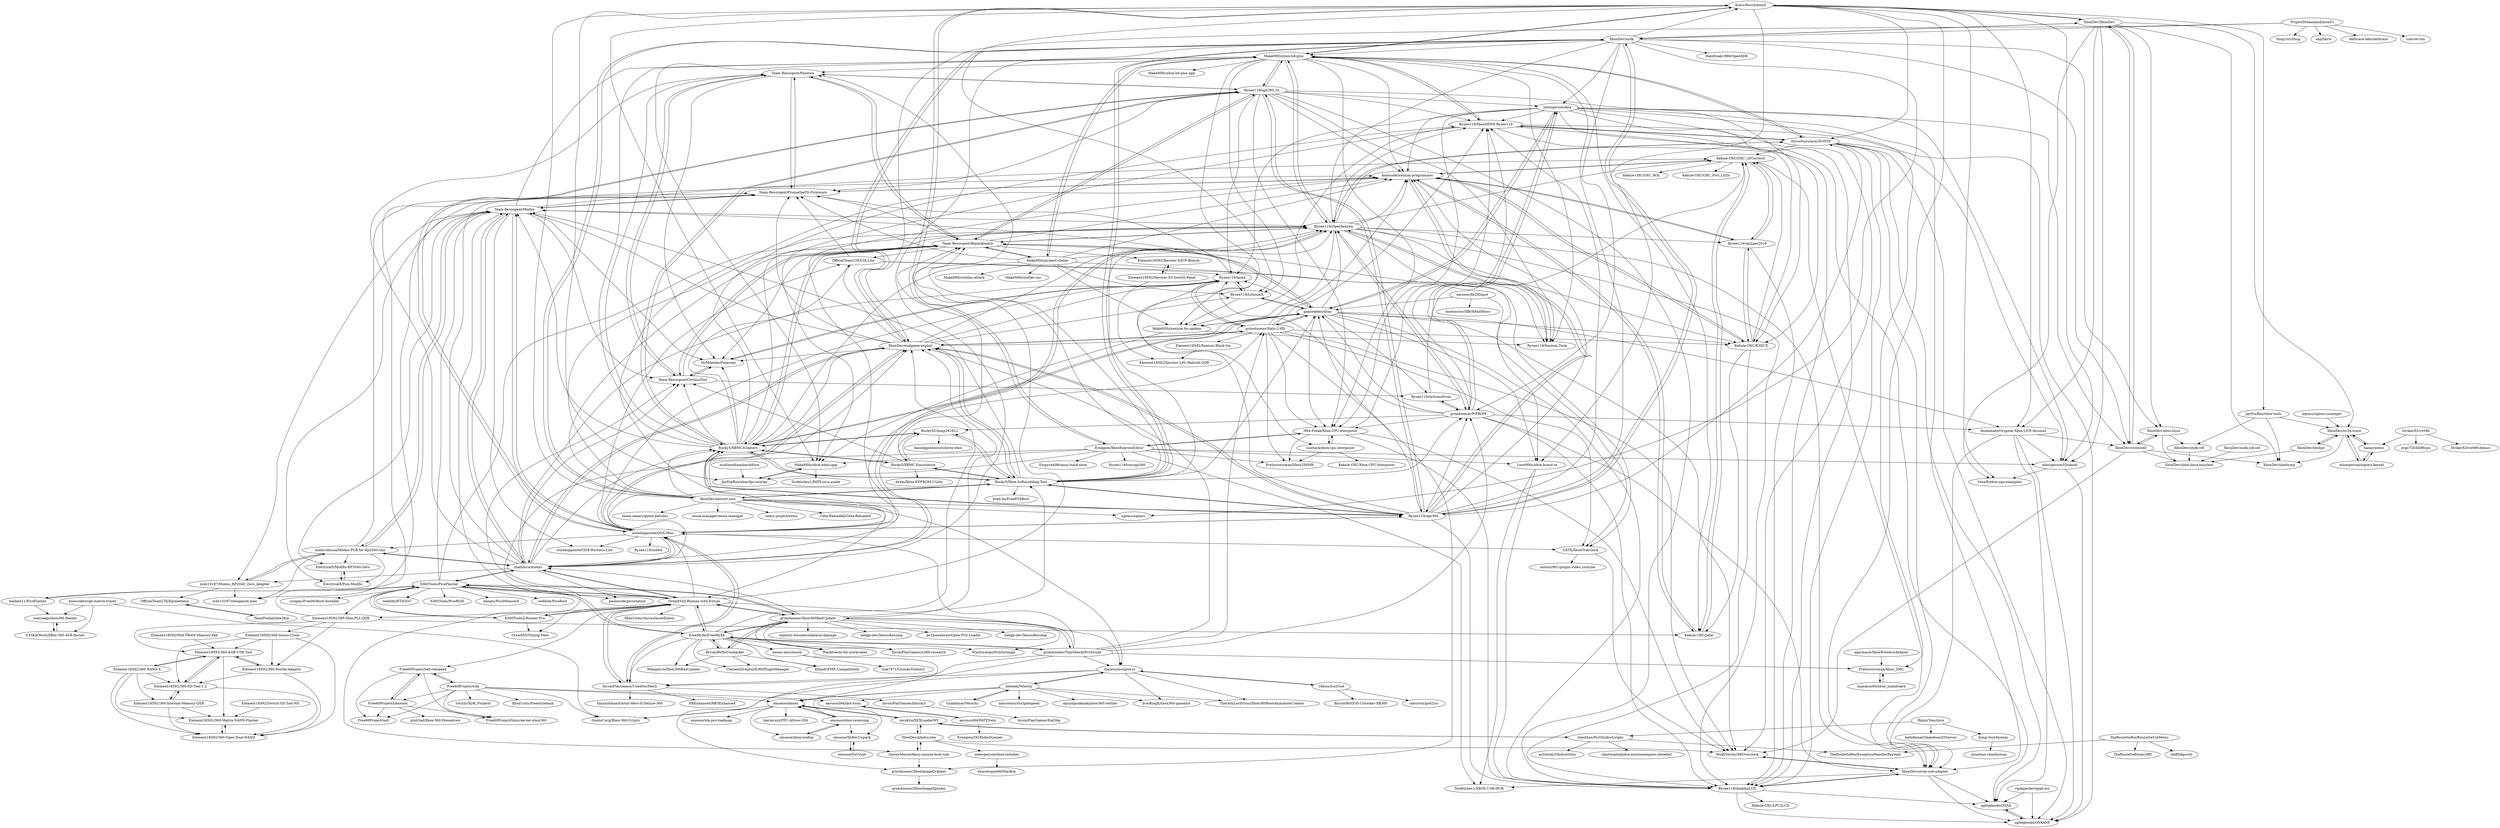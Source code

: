 digraph G {
"dracc/NevolutionX" -> "Voxel9/xbox-xgu-examples"
"dracc/NevolutionX" -> "XboxDev/XboxDev"
"dracc/NevolutionX" -> "MakeMHz/xbox-hdmi-app"
"dracc/NevolutionX" -> "Ernegien/XboxEepromEditor"
"dracc/NevolutionX" -> "mborgerson/l2tunnel"
"dracc/NevolutionX" -> "JayFoxRox/xbox-fps-overlay"
"dracc/NevolutionX" -> "JayFoxRox/xbox-tools"
"dracc/NevolutionX" -> "feudalnate/Original-Xbox-LIVE-Account"
"dracc/NevolutionX" -> "XboxDev/serial-usb-adapter"
"dracc/NevolutionX" -> "LoveMHz/xbox-board-re"
"dracc/NevolutionX" -> "DiscoStarslayer/XOSVP"
"dracc/NevolutionX" -> "Ryzee119/LithiumX"
"dracc/NevolutionX" -> "MakeMHz/xbox-hd-plus"
"ripdajacker/xpad-avr" -> "aghoghoobi/OSXA"
"ripdajacker/xpad-avr" -> "aghoghoobi/OSXANF"
"Free60Project/wiki" -> "Free60Project/xell-reloaded"
"Free60Project/wiki" -> "Free60Project/libxenon"
"Free60Project/wiki" -> "emoose/idaxex"
"Free60Project/wiki" -> "Free60Project/xell"
"Free60Project/wiki" -> "Free60Project/linux-kernel-xbox360"
"Free60Project/wiki" -> "Swizzy/XDK_Projects"
"Free60Project/wiki" -> "aerosoul94/fatx-tools"
"Free60Project/wiki" -> "XboxUnity/freestyledash"
"Free60Project/wiki" -> "GoobyCorp/Xbox-360-Crypto"
"Ryzee119/ogx360" -> "Ryzee119/OpenXenium"
"Ryzee119/ogx360" -> "Ryzee119/ogx360_t4"
"Ryzee119/ogx360" -> "DiscoStarslayer/XOSVP"
"Ryzee119/ogx360" -> "Rocky5/XBMC4Gamers"
"Ryzee119/ogx360" -> "Rocky5/Xbox-Softmodding-Tool"
"Ryzee119/ogx360" -> "Ryzee119/XboxHDMI-Ryzee119"
"Ryzee119/ogx360" -> "MakeMHz/xbox-hd-plus"
"Ryzee119/ogx360" -> "gaasedelen/titan"
"Ryzee119/ogx360" -> "XboxDev/nxdk"
"Ryzee119/ogx360" -> "wiredopposite/OGX-Mini"
"Ryzee119/ogx360" -> "Ryzee119/AladdinLCD"
"Ryzee119/ogx360" -> "XboxDev/endgame-exploit"
"Ryzee119/ogx360" -> "Team-Resurgent/Modxo"
"Ryzee119/ogx360" -> "kooscode/xenium-programmer"
"Ryzee119/ogx360" -> "grimdoomer/PiPROM"
"emoose/xbox-reversing" -> "emoose/XbRecUnpack"
"emoose/xbox-reversing" -> "emoose/idaxex"
"emoose/xbox-reversing" -> "emoose/xbox-winfsp"
"emoose/Xb2XInput" -> "GXTX/XboxOverclock"
"emoose/Xb2XInput" -> "bootsector/XBOXPadMicro"
"emoose/Xb2XInput" -> "gaasedelen/titan"
"Ryzee119/spi2par2019" -> "Kekule-OXC/OXC_LPCorrectr"
"Ryzee119/spi2par2019" -> "kooscode/xenium-programmer"
"Ryzee119/spi2par2019" -> "Kekule-OXC/R3DUX"
"Ryzee119/spi2par2019" -> "Ryzee119/AladdinLCD"
"aerosoul94/fatx-tools" -> "aerosoul94/FATXTools"
"XboxDev/serial-usb-adapter" -> "aghoghoobi/OSXANF"
"XboxDev/serial-usb-adapter" -> "Ryzee119/AladdinLCD"
"XboxDev/serial-usb-adapter" -> "aghoghoobi/OSXA"
"XboxDev/serial-usb-adapter" -> "WulfyStylez/XBOverclock"
"XboxDev/serial-usb-adapter" -> "Teufelchen1/XBOX-USB-HUB"
"StrikerX3/virt86" -> "ergo720/lib86cpu"
"StrikerX3/virt86" -> "StrikerX3/virt86-demos"
"StrikerX3/virt86" -> "haxar/xexec"
"DiscoStarslayer/XOSVP" -> "aghoghoobi/OSXANF"
"DiscoStarslayer/XOSVP" -> "XboxDev/serial-usb-adapter"
"DiscoStarslayer/XOSVP" -> "Ryzee119/XboxHDMI-Ryzee119"
"DiscoStarslayer/XOSVP" -> "aghoghoobi/OSXA"
"DiscoStarslayer/XOSVP" -> "Kekule-OXC/OXC_LPCorrectr"
"DiscoStarslayer/XOSVP" -> "mborgerson/l2tunnel"
"DiscoStarslayer/XOSVP" -> "Ryzee119/AladdinLCD"
"DiscoStarslayer/XOSVP" -> "Ryzee119/OpenXenium"
"DiscoStarslayer/XOSVP" -> "MakeMHz/xbox-hd-plus"
"Kekule-OXC/OXC_LPCorrectr" -> "Ryzee119/spi2par2019"
"Kekule-OXC/OXC_LPCorrectr" -> "kooscode/xenium-programmer"
"Kekule-OXC/OXC_LPCorrectr" -> "Kekule-OXC/Jafar"
"Kekule-OXC/OXC_LPCorrectr" -> "Kekule-OXC/OXC_ROL"
"Kekule-OXC/OXC_LPCorrectr" -> "XboxDev/serial-usb-adapter"
"Kekule-OXC/OXC_LPCorrectr" -> "Kekule-OXC/OXC_Port_LEDs"
"WulfyStylez/XBOverclock" -> "XboxDev/serial-usb-adapter"
"XboxDev/nv2a-trace" -> "haxar/xexec"
"XboxDev/nv2a-trace" -> "XboxDev/xboxpy"
"XboxDev/nv2a-trace" -> "XboxDev/xbedump"
"XboxDev/nv2a-trace" -> "mborgerson/xqemu-kernel"
"Ryzee119/AladdinLCD" -> "XboxDev/serial-usb-adapter"
"Ryzee119/AladdinLCD" -> "aghoghoobi/OSXA"
"Ryzee119/AladdinLCD" -> "aghoghoobi/OSXANF"
"Ryzee119/AladdinLCD" -> "Kekule-OXC/LPC2LCD"
"XboxDev/XboxDev" -> "XboxDev/cromwell"
"XboxDev/XboxDev" -> "XboxDev/xbox-linux"
"XboxDev/XboxDev" -> "dracc/NevolutionX"
"XboxDev/XboxDev" -> "XboxDev/xbedump"
"XboxDev/XboxDev" -> "XboxDev/nv2a-trace"
"XboxDev/XboxDev" -> "mborgerson/l2tunnel"
"XboxDev/XboxDev" -> "feudalnate/Original-Xbox-LIVE-Account"
"XboxDev/XboxDev" -> "Voxel9/xbox-xgu-examples"
"XboxDev/XboxDev" -> "XboxDev/nxdk"
"JayFoxRox/xbox-fps-overlay" -> "MakeMHz/xbox-hdmi-app"
"XboxDev/xbox-linux" -> "XboxDev/xbox-linux-busybox"
"XboxDev/xbox-linux" -> "XboxDev/cromwell"
"XboxDev/xbox-linux" -> "XboxDev/nxdk-rdt"
"XboxDev/xboxpy" -> "XboxDev/nv2a-trace"
"XboxDev/xboxpy" -> "XboxDev/xbox-linux-busybox"
"JayFoxRox/xbox-tools" -> "XboxDev/xbedump"
"JayFoxRox/xbox-tools" -> "XboxDev/nv2a-trace"
"JayFoxRox/xbox-tools" -> "XboxDev/nxdk-rdt"
"mborgerson/xqemu-kernel" -> "haxar/xexec"
"mborgerson/xqemu-kernel" -> "XboxDev/nv2a-trace"
"aghoghoobi/OSXA" -> "aghoghoobi/OSXANF"
"aghoghoobi/OSXANF" -> "aghoghoobi/OSXA"
"xqemu/xqemu-manager" -> "XboxDev/nv2a-trace"
"haxar/xexec" -> "XboxDev/nv2a-trace"
"haxar/xexec" -> "mborgerson/xqemu-kernel"
"Ernegien/XboxEepromEditor" -> "LoveMHz/xbox-board-re"
"Ernegien/XboxEepromEditor" -> "N64-Freak/Xbox-CPU-interposer"
"Ernegien/XboxEepromEditor" -> "dracc/NevolutionX"
"Ernegien/XboxEepromEditor" -> "Prehistoricman/Xbox256MB"
"Ernegien/XboxEepromEditor" -> "MakeMHz/xbox-hdmi-app"
"Ernegien/XboxEepromEditor" -> "Ryzee119/tinyogx360"
"Ernegien/XboxEepromEditor" -> "SnowyMouse/fancy-mouse-boot-rom"
"Ernegien/XboxEepromEditor" -> "Empyreal96/easy-build-xbox"
"Ernegien/XboxEepromEditor" -> "JayFoxRox/xbox-fps-overlay"
"Ernegien/XboxEepromEditor" -> "Teufelchen1/XBOX-USB-HUB"
"Ernegien/XboxEepromEditor" -> "mborgerson/l2tunnel"
"Element18592/Switch-SD-Tool-NX" -> "Element18592/360-Matrix-NAND-Flasher"
"emoose/idaxex" -> "emoose/xbox-reversing"
"emoose/idaxex" -> "zeroKilo/XEXLoaderWV"
"emoose/idaxex" -> "emoose/xbox-winfsp"
"emoose/idaxex" -> "GoobyCorp/Xbox-360-Crypto"
"emoose/idaxex" -> "emoose/XbRecUnpack"
"emoose/idaxex" -> "hayleyxyz/PPC-Altivec-IDA"
"emoose/idaxex" -> "emoose/ida-pro-loadmap"
"Ryzee119/OpenXenium" -> "Ryzee119/spi2par2019"
"Ryzee119/OpenXenium" -> "kooscode/xenium-programmer"
"Ryzee119/OpenXenium" -> "Kekule-OXC/OXC_LPCorrectr"
"Ryzee119/OpenXenium" -> "Ryzee119/ogx360"
"Ryzee119/OpenXenium" -> "MakeMHz/xbox-hd-plus"
"Ryzee119/OpenXenium" -> "MakeMHz/xenium-fw-update"
"Ryzee119/OpenXenium" -> "grimdoomer/PiPROM"
"Ryzee119/OpenXenium" -> "Ryzee119/AladdinLCD"
"Ryzee119/OpenXenium" -> "Kekule-OXC/R3DUX"
"Ryzee119/OpenXenium" -> "XboxDev/serial-usb-adapter"
"Ryzee119/OpenXenium" -> "Ryzee119/XboxHDMI-Ryzee119"
"Ryzee119/OpenXenium" -> "shalxmva/modxo"
"Ryzee119/OpenXenium" -> "DiscoStarslayer/XOSVP"
"Ryzee119/OpenXenium" -> "Ryzee119/Xenium-Tools"
"Ryzee119/OpenXenium" -> "Team-Resurgent/Repackinator"
"MakeMHz/xbox-hd-plus" -> "MakeMHz/xbox-hdmi-app"
"MakeMHz/xbox-hd-plus" -> "Ryzee119/XboxHDMI-Ryzee119"
"MakeMHz/xbox-hd-plus" -> "MakeMHz/xenium-fw-update"
"MakeMHz/xbox-hd-plus" -> "Ryzee119/OpenXenium"
"MakeMHz/xbox-hd-plus" -> "MakeMHz/xbox-hd-plus-app"
"MakeMHz/xbox-hd-plus" -> "Kekule-OXC/Jafar"
"MakeMHz/xbox-hd-plus" -> "MakeMHz/project-stellar"
"MakeMHz/xbox-hd-plus" -> "Ryzee119/ogx360_t4"
"MakeMHz/xbox-hd-plus" -> "DiscoStarslayer/XOSVP"
"MakeMHz/xbox-hd-plus" -> "Ryzee119/LithiumX"
"MakeMHz/xbox-hd-plus" -> "Ryzee119/Xenium-Tools"
"MakeMHz/xbox-hd-plus" -> "kooscode/xenium-programmer"
"MakeMHz/xbox-hd-plus" -> "N64-Freak/Xbox-CPU-interposer"
"MakeMHz/xbox-hd-plus" -> "dracc/NevolutionX"
"MakeMHz/xbox-hd-plus" -> "Team-Resurgent/Pandora"
"Element18592/360-Sonus-Clone" -> "Element18592/360-Viper-Dual-NAND"
"Element18592/360-Sonus-Clone" -> "Element18592/360-Postfix-Adapter"
"Element18592/360-Sonus-Clone" -> "Element18592/360-4GB-USB-Tool"
"Element18592/360-Sonus-Clone" -> "Element18592/360-SD-Tool-2.2"
"Ryzee119/ArduinoProm" -> "grimdoomer/PiPROM"
"Ryzee119/ArduinoProm" -> "Kekule-OXC/OXC_LPCorrectr"
"RipleyTom/rpcn" -> "Jump-Suit/hyenas"
"RipleyTom/rpcn" -> "clienthax/Ps3GhidraScripts"
"RipleyTom/rpcn" -> "hallofmeat/Skateboard3Server"
"Element18592/360-Internal-Memory-QSB" -> "Element18592/360-SD-Tool-2.2"
"Element18592/360-Internal-Memory-QSB" -> "Element18592/360-Viper-Dual-NAND"
"Element18592/360-Internal-Memory-QSB" -> "Element18592/360-Matrix-NAND-Flasher"
"zeroKilo/XEXLoaderWV" -> "emoose/idaxex"
"zeroKilo/XEXLoaderWV" -> "XboxDev/ghidra-xbe"
"zeroKilo/XEXLoaderWV" -> "clienthax/Ps3GhidraScripts"
"aerosoul94/FATXTools" -> "aerosoul94/fatx-tools"
"aerosoul94/FATXTools" -> "Ernegien/OGXbdmDumper"
"feudalnate/Original-Xbox-LIVE-Account" -> "aghoghoobi/OSXANF"
"feudalnate/Original-Xbox-LIVE-Account" -> "mborgerson/l2tunnel"
"feudalnate/Original-Xbox-LIVE-Account" -> "XboxDev/serial-usb-adapter"
"feudalnate/Original-Xbox-LIVE-Account" -> "XboxDev/cromwell"
"feudalnate/Original-Xbox-LIVE-Account" -> "aghoghoobi/OSXA"
"MakeMHz/xbox-hdmi-app" -> "JayFoxRox/xbox-fps-overlay"
"MakeMHz/xbox-hdmi-app" -> "Teufelchen1/FATX-on-a-snake"
"emoose/ExCrypt" -> "emoose/XbRecUnpack"
"emoose/XbRecUnpack" -> "emoose/ExCrypt"
"Element18592/360-NAND-X" -> "Element18592/360-4GB-USB-Tool"
"Element18592/360-NAND-X" -> "Element18592/360-Matrix-NAND-Flasher"
"Element18592/360-NAND-X" -> "Element18592/360-Viper-Dual-NAND"
"Element18592/360-NAND-X" -> "Element18592/360-Internal-Memory-QSB"
"Element18592/360-NAND-X" -> "Element18592/360-SD-Tool-2.2"
"Ryzee119/XboxHDMI-Ryzee119" -> "aghoghoobi/OSXANF"
"Ryzee119/XboxHDMI-Ryzee119" -> "MakeMHz/xbox-hd-plus"
"Ryzee119/XboxHDMI-Ryzee119" -> "Ryzee119/AladdinLCD"
"Ryzee119/XboxHDMI-Ryzee119" -> "MakeMHz/xenium-fw-update"
"Ryzee119/XboxHDMI-Ryzee119" -> "DiscoStarslayer/XOSVP"
"Ryzee119/XboxHDMI-Ryzee119" -> "MakeMHz/xbox-hdmi-app"
"Ryzee119/XboxHDMI-Ryzee119" -> "aghoghoobi/OSXA"
"Ryzee119/XboxHDMI-Ryzee119" -> "Kekule-OXC/R3DUX"
"G33KatWork/XBox-360-AVR-flasher" -> "walczakp/xbox360-flasher"
"Element18592/360-Viper-Dual-NAND" -> "Element18592/360-Matrix-NAND-Flasher"
"walczakp/xbox360-flasher" -> "G33KatWork/XBox-360-AVR-flasher"
"Element18592/360-Matrix-NAND-Flasher" -> "Element18592/360-Viper-Dual-NAND"
"Ryzee119/Xenium-Tools" -> "kooscode/xenium-programmer"
"Free60Project/libxenon" -> "Free60Project/xell-reloaded"
"Free60Project/libxenon" -> "Free60Project/xell"
"Free60Project/libxenon" -> "pinh3ad/Xbox-360-Homebrew"
"Free60Project/libxenon" -> "Free60Project/linux-kernel-xbox360"
"clienthax/Ps3GhidraScripts" -> "chaoticgd/ghidra-emotionengine-reloaded" ["e"=1]
"clienthax/Ps3GhidraScripts" -> "zeroKilo/XEXLoaderWV"
"clienthax/Ps3GhidraScripts" -> "TheRouletteBoi/ExceptionHandlerPayload"
"clienthax/Ps3GhidraScripts" -> "astrelsky/GhidraOrbis"
"XboxDev/ghidra-xbe" -> "SnowyMouse/fancy-mouse-boot-rom"
"XboxDev/ghidra-xbe" -> "mborgerson/xbox-includes"
"XboxDev/ghidra-xbe" -> "WulfyStylez/XBOverclock"
"XboxDev/ghidra-xbe" -> "zeroKilo/XEXLoaderWV"
"mborgerson/xbox-includes" -> "blueshogun96/MacBox"
"Element18592/360-SD-Tool-2.2" -> "Element18592/360-Viper-Dual-NAND"
"Element18592/360-SD-Tool-2.2" -> "Element18592/360-Internal-Memory-QSB"
"Element18592/360-SD-Tool-2.2" -> "Element18592/360-4GB-USB-Tool"
"LoveMHz/xbox-board-re" -> "Ryzee119/AladdinLCD"
"LoveMHz/xbox-board-re" -> "Teufelchen1/XBOX-USB-HUB"
"emoose/xbox-winfsp" -> "emoose/xbox-reversing"
"mborgerson/l2tunnel" -> "Voxel9/xbox-xgu-examples"
"mborgerson/l2tunnel" -> "aghoghoobi/OSXANF"
"Ryzee119/ogx360_t4" -> "Ryzee119/ogx360"
"Ryzee119/ogx360_t4" -> "Ryzee119/Xenium-Tools"
"Ryzee119/ogx360_t4" -> "kooscode/xenium-programmer"
"Ryzee119/ogx360_t4" -> "Team-Resurgent/Pandora"
"Ryzee119/ogx360_t4" -> "MakeMHz/xbox-hd-plus"
"Ryzee119/ogx360_t4" -> "Kekule-OXC/R3DUX"
"Ryzee119/ogx360_t4" -> "Team-Resurgent/Repackinator"
"Ryzee119/ogx360_t4" -> "Ryzee119/AladdinLCD"
"Ryzee119/ogx360_t4" -> "wiredopposite/OGX-Mini"
"Ryzee119/ogx360_t4" -> "Team-Resurgent/PrometheOS-Firmware"
"Ryzee119/ogx360_t4" -> "Ryzee119/XboxHDMI-Ryzee119"
"Ryzee119/ogx360_t4" -> "N64-Freak/Xbox-CPU-interposer"
"Ryzee119/ogx360_t4" -> "Ryzee119/hawk"
"Ryzee119/ogx360_t4" -> "mborgerson/fatx"
"Ryzee119/ogx360_t4" -> "Rocky5/XBMC4Gamers"
"kooscode/srgh-matrix-trinity" -> "walczakp/xbox360-flasher"
"kooscode/srgh-matrix-trinity" -> "G33KatWork/XBox-360-AVR-flasher"
"kooscode/srgh-matrix-trinity" -> "GoobyCorp/Xbox-360-Crypto"
"kooscode/xenium-programmer" -> "Kekule-OXC/R3DUX"
"kooscode/xenium-programmer" -> "Kekule-OXC/Jafar"
"kooscode/xenium-programmer" -> "Ryzee119/spi2par2019"
"kooscode/xenium-programmer" -> "Ryzee119/Xenium-Tools"
"kooscode/xenium-programmer" -> "Kekule-OXC/OXC_LPCorrectr"
"kooscode/xenium-programmer" -> "Team-Resurgent/PrometheOS-Firmware"
"Jump-Suit/hyenas" -> "jonathan-rosa/hyenas"
"Kekule-OXC/R3DUX" -> "kooscode/xenium-programmer"
"Kekule-OXC/R3DUX" -> "Ryzee119/spi2par2019"
"Kekule-OXC/R3DUX" -> "Kekule-OXC/Jafar"
"Kekule-OXC/R3DUX" -> "Kekule-OXC/OXC_LPCorrectr"
"Kekule-OXC/R3DUX" -> "Ryzee119/AladdinLCD"
"N64-Freak/Xbox-CPU-interposer" -> "zzattack/xbox-cpu-interposer"
"N64-Freak/Xbox-CPU-interposer" -> "Prehistoricman/Xbox256MB"
"N64-Freak/Xbox-CPU-interposer" -> "Ernegien/XboxEepromEditor"
"N64-Freak/Xbox-CPU-interposer" -> "WulfyStylez/XBOverclock"
"N64-Freak/Xbox-CPU-interposer" -> "Ryzee119/XboxHDMI-Ryzee119"
"N64-Freak/Xbox-CPU-interposer" -> "Ryzee119/AladdinLCD"
"XboxDev/cromwell" -> "XboxDev/xbox-linux"
"XboxDev/cromwell" -> "XboxDev/XboxDev"
"XboxDev/cromwell" -> "XboxDev/xbedump"
"XboxDev/cromwell" -> "WulfyStylez/XBOverclock"
"XboxDev/cromwell" -> "XboxDev/xbox-linux-busybox"
"SnowyMouse/fancy-mouse-boot-rom" -> "XboxDev/ghidra-xbe"
"SnowyMouse/fancy-mouse-boot-rom" -> "grimdoomer/XboxImageGrabber"
"multimediamike/xbfuse" -> "JayFoxRox/xbox-fps-overlay"
"Kekule-OXC/Jafar" -> "kooscode/xenium-programmer"
"Kekule-OXC/Jafar" -> "Kekule-OXC/OXC_LPCorrectr"
"Element18592/360-4GB-USB-Tool" -> "Element18592/360-SD-Tool-2.2"
"Element18592/360-4GB-USB-Tool" -> "Element18592/360-Matrix-NAND-Flasher"
"Element18592/360-4GB-USB-Tool" -> "Element18592/360-Postfix-Adapter"
"Element18592/360-4GB-USB-Tool" -> "Element18592/360-NAND-X"
"Element18592/360-Postfix-Adapter" -> "Element18592/360-Viper-Dual-NAND"
"Element18592/360-Postfix-Adapter" -> "Element18592/360-SD-Tool-2.2"
"Element18592/360-Postfix-Adapter" -> "Element18592/360-4GB-USB-Tool"
"XboxDev/extract-xiso" -> "Rocky5/Xbox-Softmodding-Tool"
"XboxDev/extract-xiso" -> "xemu-project/xemu" ["e"=1]
"XboxDev/extract-xiso" -> "Team-Resurgent/Repackinator"
"XboxDev/extract-xiso" -> "XboxDev/nxdk"
"XboxDev/extract-xiso" -> "Rocky5/XBMC4Gamers"
"XboxDev/extract-xiso" -> "dracc/NevolutionX"
"XboxDev/extract-xiso" -> "Cxbx-Reloaded/Cxbx-Reloaded" ["e"=1]
"XboxDev/extract-xiso" -> "xenia-canary/game-patches" ["e"=1]
"XboxDev/extract-xiso" -> "xenia-manager/xenia-manager" ["e"=1]
"XboxDev/extract-xiso" -> "xqemu/xqemu" ["e"=1]
"XboxDev/extract-xiso" -> "Ryzee119/ogx360"
"XboxDev/extract-xiso" -> "XboxDev/endgame-exploit"
"XboxDev/extract-xiso" -> "Octal450/J-Runner-with-Extras"
"XboxDev/extract-xiso" -> "Ryzee119/OpenXenium"
"XboxDev/extract-xiso" -> "iliazeus/iso2god-rs"
"ProjectDreamland/area51" -> "thug1src/thug" ["e"=1]
"ProjectDreamland/area51" -> "aap/librw" ["e"=1]
"ProjectDreamland/area51" -> "XboxDev/nxdk"
"ProjectDreamland/area51" -> "XboxDev/endgame-exploit"
"ProjectDreamland/area51" -> "dethrace-labs/dethrace" ["e"=1]
"ProjectDreamland/area51" -> "snesrev/sm" ["e"=1]
"Octal450/J-Runner-with-Extras" -> "X360Tools/PicoFlasher"
"Octal450/J-Runner-with-Extras" -> "X360Tools/J-Runner-Pro"
"Octal450/J-Runner-with-Extras" -> "shalxmva/modxo"
"Octal450/J-Runner-with-Extras" -> "InvoxiPlayGames/UsbdSecPatch"
"Octal450/J-Runner-with-Extras" -> "FreeMyXe/FreeMyXe"
"Octal450/J-Runner-with-Extras" -> "Team-Resurgent/Repackinator"
"Octal450/J-Runner-with-Extras" -> "XboxUnity/AuroraAssetEditor"
"Octal450/J-Runner-with-Extras" -> "wiredopposite/OGX-Mini"
"Octal450/J-Runner-with-Extras" -> "Free60Project/xell-reloaded"
"Octal450/J-Runner-with-Extras" -> "Octal450/Timing-Files"
"Octal450/J-Runner-with-Extras" -> "grimdoomer/Xbox360BadUpdate"
"Octal450/J-Runner-with-Extras" -> "Element18592/360-Slim-PLL-QSB"
"Octal450/J-Runner-with-Extras" -> "Team-Resurgent/Modxo"
"Octal450/J-Runner-with-Extras" -> "Team-Resurgent/CerbiosTool"
"Octal450/J-Runner-with-Extras" -> "iliazeus/iso2god-rs"
"X360Tools/PicoFlasher" -> "Octal450/J-Runner-with-Extras"
"X360Tools/PicoFlasher" -> "X360Tools/J-Runner-Pro"
"X360Tools/PicoFlasher" -> "balika011/PicoFlasher"
"X360Tools/PicoFlasher" -> "shalxmva/modxo"
"X360Tools/PicoFlasher" -> "X360Tools/PicoRGH"
"X360Tools/PicoFlasher" -> "dangiu/PicoMemcard" ["e"=1]
"X360Tools/PicoFlasher" -> "FreeMyXe/FreeMyXe"
"X360Tools/PicoFlasher" -> "grimdoomer/Xbox360BadUpdate"
"X360Tools/PicoFlasher" -> "paulocode/picostation" ["e"=1]
"X360Tools/PicoFlasher" -> "Element18592/360-Slim-PLL-QSB"
"X360Tools/PicoFlasher" -> "Ryzee119/OpenXenium"
"X360Tools/PicoFlasher" -> "webhdx/PicoBoot" ["e"=1]
"X360Tools/PicoFlasher" -> "israpps/FreeMcBoot-Installer" ["e"=1]
"X360Tools/PicoFlasher" -> "Team-Resurgent/Modxo"
"X360Tools/PicoFlasher" -> "webhdx/ETH2GC" ["e"=1]
"Element18592/360-Slim-PLL-QSB" -> "Element18592/360-Postfix-Adapter"
"Element18592/360-Slim-PLL-QSB" -> "Element18592/360-4GB-USB-Tool"
"Element18592/360-Slim-PLL-QSB" -> "Element18592/360-Sonus-Clone"
"Element18592/360-Slim-PLL-QSB" -> "Kekule-OXC/Jafar"
"Element18592/360-Slim-PLL-QSB" -> "kooscode/xenium-programmer"
"mborgerson/fatx" -> "Ryzee119/AladdinLCD"
"mborgerson/fatx" -> "mborgerson/l2tunnel"
"mborgerson/fatx" -> "gaasedelen/titan"
"mborgerson/fatx" -> "kooscode/xenium-programmer"
"mborgerson/fatx" -> "XboxDev/serial-usb-adapter"
"mborgerson/fatx" -> "Kekule-OXC/R3DUX"
"mborgerson/fatx" -> "XboxDev/cromwell"
"mborgerson/fatx" -> "grimdoomer/PiPROM"
"mborgerson/fatx" -> "Ryzee119/XboxHDMI-Ryzee119"
"mborgerson/fatx" -> "N64-Freak/Xbox-CPU-interposer"
"mborgerson/fatx" -> "Ryzee119/hawk"
"mborgerson/fatx" -> "Prehistoricman/Xbox_SMC"
"mborgerson/fatx" -> "WulfyStylez/XBOverclock"
"X360Tools/J-Runner-Pro" -> "Octal450/J-Runner-with-Extras"
"X360Tools/J-Runner-Pro" -> "X360Tools/PicoFlasher"
"X360Tools/J-Runner-Pro" -> "Octal450/Timing-Files"
"grimdoomer/PiPROM" -> "Ryzee119/ArduinoProm"
"grimdoomer/PiPROM" -> "Ryzee119/OpenXenium"
"grimdoomer/PiPROM" -> "mborgerson/fatx"
"grimdoomer/PiPROM" -> "feudalnate/Original-Xbox-LIVE-Account"
"grimdoomer/PiPROM" -> "XboxDev/serial-usb-adapter"
"grimdoomer/PiPROM" -> "Ryzee119/AladdinLCD"
"grimdoomer/PiPROM" -> "Ryzee119/XboxHDMI-Ryzee119"
"grimdoomer/PiPROM" -> "N64-Freak/Xbox-CPU-interposer"
"grimdoomer/PiPROM" -> "Ryzee119/hawk"
"grimdoomer/PiPROM" -> "gaasedelen/titan"
"grimdoomer/PiPROM" -> "Rocky5/Chimp261812"
"Team-Resurgent/Repackinator" -> "Team-Resurgent/Pandora"
"Team-Resurgent/Repackinator" -> "Team-Resurgent/CerbiosTool"
"Team-Resurgent/Repackinator" -> "Rocky5/XBMC4Gamers"
"Team-Resurgent/Repackinator" -> "MakeMHz/project-stellar"
"Team-Resurgent/Repackinator" -> "Team-Resurgent/PrometheOS-Firmware"
"Team-Resurgent/Repackinator" -> "MrMilenko/Pinecone"
"Team-Resurgent/Repackinator" -> "Ryzee119/OpenXenium"
"Team-Resurgent/Repackinator" -> "gaasedelen/titan"
"Team-Resurgent/Repackinator" -> "OfficialTeamUIX/UIX-Lite"
"Team-Resurgent/Repackinator" -> "Ryzee119/Xenium-Tools"
"Team-Resurgent/Repackinator" -> "Ryzee119/ogx360_t4"
"Team-Resurgent/Repackinator" -> "Element18592/Xecuter-X3CP-Boards"
"Team-Resurgent/Repackinator" -> "kooscode/xenium-programmer"
"XboxDev/nxdk" -> "XboxDev/XboxDev"
"XboxDev/nxdk" -> "Ryzee119/OpenXenium"
"XboxDev/nxdk" -> "dracc/NevolutionX"
"XboxDev/nxdk" -> "Ryzee119/ogx360"
"XboxDev/nxdk" -> "XboxDev/cromwell"
"XboxDev/nxdk" -> "XboxDev/endgame-exploit"
"XboxDev/nxdk" -> "XboxDev/xbox-linux"
"XboxDev/nxdk" -> "grimdoomer/PiPROM"
"XboxDev/nxdk" -> "Rocky5/Xbox-Softmodding-Tool"
"XboxDev/nxdk" -> "shalxmva/modxo"
"XboxDev/nxdk" -> "XboxDev/extract-xiso"
"XboxDev/nxdk" -> "Halofreak1990/OpenXDK"
"XboxDev/nxdk" -> "xqemu/xqemu" ["e"=1]
"XboxDev/nxdk" -> "mborgerson/fatx"
"XboxDev/nxdk" -> "MakeMHz/xbox-hd-plus"
"Element18592/N64-FRAM-Memory-Pak" -> "Element18592/360-4GB-USB-Tool"
"balika011/PicoFlasher" -> "walczakp/xbox360-flasher"
"balika011/PicoFlasher" -> "X360Tools/PicoFlasher"
"MakeMHz/xenium-fw-update" -> "MakeMHz/xbox-hdmi-app"
"MakeMHz/xenium-fw-update" -> "Ryzee119/Xenium-Tools"
"gaasedelen/titan" -> "Ryzee119/LithiumX"
"gaasedelen/titan" -> "mborgerson/fatx"
"gaasedelen/titan" -> "feudalnate/Original-Xbox-LIVE-Account"
"gaasedelen/titan" -> "LoveMHz/xbox-board-re"
"gaasedelen/titan" -> "MakeMHz/xenium-fw-update"
"gaasedelen/titan" -> "Kekule-OXC/R3DUX"
"gaasedelen/titan" -> "Ryzee119/OpenXenium"
"gaasedelen/titan" -> "Team-Resurgent/Repackinator"
"gaasedelen/titan" -> "Ryzee119/AladdinLCD"
"gaasedelen/titan" -> "Rocky5/XBMC4Gamers"
"gaasedelen/titan" -> "WulfyStylez/XBOverclock"
"gaasedelen/titan" -> "grimdoomer/Halo-2-HD"
"gaasedelen/titan" -> "Ryzee119/ArduinoProm"
"gaasedelen/titan" -> "N64-Freak/Xbox-CPU-interposer"
"gaasedelen/titan" -> "Ryzee119/hawk"
"TheRouletteBoi/RouLetteVshMenu" -> "TheRouletteBoi/ps3RE"
"TheRouletteBoi/RouLetteVshMenu" -> "TheRouletteBoi/ExceptionHandlerPayload"
"TheRouletteBoi/RouLetteVshMenu" -> "skiff/libpsutil"
"Ryzee119/LithiumX" -> "gaasedelen/titan"
"Ryzee119/LithiumX" -> "Ryzee119/hawk"
"Ryzee119/LithiumX" -> "MakeMHz/xenium-fw-update"
"GXTX/XboxOverclock" -> "WulfyStylez/XBOverclock"
"GXTX/XboxOverclock" -> "antonic901/plugin.video.youtube"
"hetelek/Velocity" -> "Gualdimar/Velocity"
"hetelek/Velocity" -> "iliazeus/iso2god-rs"
"hetelek/Velocity" -> "IronRingX/xbox360-gamelist"
"hetelek/Velocity" -> "TheOnlyLordVirus/Xbox360BootAnimationCreator"
"hetelek/Velocity" -> "mercenaryntx/godspeed"
"hetelek/Velocity" -> "aerosoul94/fatx-tools"
"hetelek/Velocity" -> "emoose/idaxex"
"hetelek/Velocity" -> "emoose/xbox-reversing"
"hetelek/Velocity" -> "oguzalpcakmak/xbox360-retitler"
"MakeMHz/project-stellar" -> "Team-Resurgent/Repackinator"
"MakeMHz/project-stellar" -> "MakeMHz/xbox-hd-plus"
"MakeMHz/project-stellar" -> "Ryzee119/OpenXenium"
"MakeMHz/project-stellar" -> "Ryzee119/LithiumX"
"MakeMHz/project-stellar" -> "MakeMHz/xenium-fw-update"
"MakeMHz/project-stellar" -> "LoveMHz/xbox-board-re"
"MakeMHz/project-stellar" -> "Team-Resurgent/PrometheOS-Firmware"
"MakeMHz/project-stellar" -> "MakeMHz/stellar-cso"
"MakeMHz/project-stellar" -> "MakeMHz/stellar-attach"
"MakeMHz/project-stellar" -> "Rocky5/XBMC4Gamers"
"MakeMHz/project-stellar" -> "kooscode/xenium-programmer"
"Team-Resurgent/CerbiosTool" -> "Team-Resurgent/Pandora"
"Team-Resurgent/CerbiosTool" -> "Team-Resurgent/Repackinator"
"Team-Resurgent/CerbiosTool" -> "MrMilenko/Pinecone"
"Team-Resurgent/CerbiosTool" -> "Ryzee119/ArduinoProm"
"OfficialTeamUIX/UIX-Lite" -> "GXTX/XboxOverclock"
"OfficialTeamUIX/UIX-Lite" -> "Ryzee119/hawk"
"OfficialTeamUIX/UIX-Lite" -> "Team-Resurgent/PrometheOS-Firmware"
"iliazeus/iso2god-rs" -> "r4dius/Iso2God"
"iliazeus/iso2god-rs" -> "IronRingX/xbox360-gamelist"
"iliazeus/iso2god-rs" -> "hetelek/Velocity"
"iliazeus/iso2god-rs" -> "InvoxiPlayGames/UsbdSecPatch"
"iliazeus/iso2god-rs" -> "TheOnlyLordVirus/Xbox360BootAnimationCreator"
"iliazeus/iso2god-rs" -> "GoobyCorp/Xbox-360-Crypto"
"InvoxiPlayGames/libxsm3" -> "InvoxiPlayGames/EmDbg"
"InvoxiPlayGames/UsbdSecPatch" -> "wiredopposite/OGX-Mini"
"InvoxiPlayGames/UsbdSecPatch" -> "RBEnhanced/RB3Enhanced" ["e"=1]
"InvoxiPlayGames/UsbdSecPatch" -> "InvoxiPlayGames/libxsm3"
"InvoxiPlayGames/UsbdSecPatch" -> "hmxmilohax/Guitar-Hero-II-Deluxe-360" ["e"=1]
"InvoxiPlayGames/UsbdSecPatch" -> "Octal450/J-Runner-with-Extras"
"Element18592/Xecuter-X3CP-Boards" -> "Element18592/Xecuter-X3-Switch-Panel"
"Element18592/Xecuter-X3-Switch-Panel" -> "Element18592/Xecuter-LPC-Rebuild-QSB"
"Element18592/Xecuter-X3-Switch-Panel" -> "Element18592/Xecuter-X3CP-Boards"
"Rocky5/Xbox-Softmodding-Tool" -> "Rocky5/XBMC4Gamers"
"Rocky5/Xbox-Softmodding-Tool" -> "Rocky5/XBMC-Emustation"
"Rocky5/Xbox-Softmodding-Tool" -> "Rocky5/Chimp261812"
"Rocky5/Xbox-Softmodding-Tool" -> "Ryzee119/ogx360"
"Rocky5/Xbox-Softmodding-Tool" -> "Ryzee119/OpenXenium"
"Rocky5/Xbox-Softmodding-Tool" -> "XboxDev/extract-xiso"
"Rocky5/Xbox-Softmodding-Tool" -> "XboxDev/endgame-exploit"
"Rocky5/Xbox-Softmodding-Tool" -> "XboxDev/nxdk"
"Rocky5/Xbox-Softmodding-Tool" -> "grimdoomer/PiPROM"
"Rocky5/Xbox-Softmodding-Tool" -> "Team-Resurgent/Repackinator"
"Rocky5/Xbox-Softmodding-Tool" -> "gaasedelen/titan"
"Rocky5/Xbox-Softmodding-Tool" -> "shalxmva/modxo"
"Rocky5/Xbox-Softmodding-Tool" -> "Team-Resurgent/Modxo"
"Rocky5/Xbox-Softmodding-Tool" -> "Team-Resurgent/Pandora"
"Rocky5/Xbox-Softmodding-Tool" -> "brad-lin/FreePSXBoot" ["e"=1]
"maximus64/xbox_mainboard" -> "Prehistoricman/Xbox_SMC"
"Rocky5/XBMC4Gamers" -> "Rocky5/XBMC-Emustation"
"Rocky5/XBMC4Gamers" -> "Rocky5/Xbox-Softmodding-Tool"
"Rocky5/XBMC4Gamers" -> "Rocky5/Chimp261812"
"Rocky5/XBMC4Gamers" -> "Team-Resurgent/Repackinator"
"Rocky5/XBMC4Gamers" -> "Team-Resurgent/Pandora"
"Rocky5/XBMC4Gamers" -> "Team-Resurgent/CerbiosTool"
"Rocky5/XBMC4Gamers" -> "gaasedelen/titan"
"Rocky5/XBMC4Gamers" -> "Ryzee119/ogx360"
"Rocky5/XBMC4Gamers" -> "Ryzee119/OpenXenium"
"Rocky5/XBMC4Gamers" -> "OfficialTeamUIX/UIX-Lite"
"Rocky5/XBMC4Gamers" -> "Ryzee119/ogx360_t4"
"Rocky5/XBMC4Gamers" -> "Team-Resurgent/Modxo"
"Rocky5/XBMC4Gamers" -> "Ryzee119/XboxHDMI-Ryzee119"
"Rocky5/XBMC4Gamers" -> "MakeMHz/xbox-hd-plus"
"Rocky5/XBMC4Gamers" -> "MrMilenko/Pinecone"
"r4dius/Iso2God" -> "iliazeus/iso2god-rs"
"r4dius/Iso2God" -> "Byrom90/GOD-Unlocker-XB360"
"r4dius/Iso2God" -> "raburton/god2iso"
"Rocky5/Chimp261812" -> "Rocky5/XBMC4Gamers"
"Rocky5/Chimp261812" -> "Rocky5/Xbox-Softmodding-Tool"
"Rocky5/Chimp261812" -> "danielgpinheiro/ccleste-xbox"
"Rocky5/Chimp261812" -> "Rocky5/XBMC-Emustation"
"Element18592/Xenium-Black-Ice" -> "Element18592/Xecuter-LPC-Rebuild-QSB"
"agarmash/XboxWirelessAdapter" -> "Prehistoricman/Xbox_SMC"
"Team-Resurgent/Pandora" -> "Team-Resurgent/Repackinator"
"Team-Resurgent/Pandora" -> "Team-Resurgent/CerbiosTool"
"Team-Resurgent/Pandora" -> "Team-Resurgent/PrometheOS-Firmware"
"Team-Resurgent/Pandora" -> "MrMilenko/Pinecone"
"Team-Resurgent/Pandora" -> "Ryzee119/ogx360_t4"
"MrMilenko/Pinecone" -> "Ryzee119/hawk"
"MrMilenko/Pinecone" -> "Team-Resurgent/CerbiosTool"
"xenon-emu/xenon" -> "emoose/idaxex"
"xenon-emu/xenon" -> "liuk7071/ChonkyStation3" ["e"=1]
"shalxmva/modxo" -> "Team-Resurgent/Modxo"
"shalxmva/modxo" -> "modzvilleusa/Modxo-PCB-for-Rp2040-tiny"
"shalxmva/modxo" -> "m4x10187/Modxo_RP2040_Zero_Adapter"
"shalxmva/modxo" -> "Team-Resurgent/PrometheOS-Firmware"
"shalxmva/modxo" -> "Ryzee119/OpenXenium"
"shalxmva/modxo" -> "XboxDev/endgame-exploit"
"shalxmva/modxo" -> "wiredopposite/OGX-Mini"
"shalxmva/modxo" -> "Octal450/J-Runner-with-Extras"
"shalxmva/modxo" -> "X360Tools/PicoFlasher"
"shalxmva/modxo" -> "paulocode/picostation" ["e"=1]
"shalxmva/modxo" -> "Team-Resurgent/Pandora"
"shalxmva/modxo" -> "Team-Resurgent/CerbiosTool"
"shalxmva/modxo" -> "kooscode/xenium-programmer"
"shalxmva/modxo" -> "Ryzee119/hawk"
"shalxmva/modxo" -> "Rocky5/XBMC4Gamers"
"XboxDev/endgame-exploit" -> "grimdoomer/Halo-2-HD"
"XboxDev/endgame-exploit" -> "shalxmva/modxo"
"XboxDev/endgame-exploit" -> "Ryzee119/hawk"
"XboxDev/endgame-exploit" -> "gaasedelen/titan"
"XboxDev/endgame-exploit" -> "OfficialTeamUIX/UIX-Lite"
"XboxDev/endgame-exploit" -> "wiredopposite/OGX-Mini"
"XboxDev/endgame-exploit" -> "Team-Resurgent/Modxo"
"XboxDev/endgame-exploit" -> "MrMilenko/Pinecone"
"XboxDev/endgame-exploit" -> "Ryzee119/OpenXenium"
"XboxDev/endgame-exploit" -> "Rocky5/Xbox-Softmodding-Tool"
"XboxDev/endgame-exploit" -> "XboxDev/nxdk"
"XboxDev/endgame-exploit" -> "Ryzee119/ogx360"
"XboxDev/endgame-exploit" -> "Team-Resurgent/PrometheOS-Firmware"
"XboxDev/endgame-exploit" -> "Rocky5/XBMC4Gamers"
"XboxDev/endgame-exploit" -> "Ryzee119/LithiumX"
"Gualdimar/Velocity" -> "hetelek/Velocity"
"grimdoomer/Halo-2-HD" -> "Ryzee119/hawk"
"grimdoomer/Halo-2-HD" -> "grimdoomer/XboxImageGrabber"
"grimdoomer/Halo-2-HD" -> "N64-Freak/Xbox-CPU-interposer"
"grimdoomer/Halo-2-HD" -> "XboxDev/endgame-exploit"
"grimdoomer/Halo-2-HD" -> "GXTX/XboxOverclock"
"grimdoomer/Halo-2-HD" -> "gaasedelen/titan"
"grimdoomer/Halo-2-HD" -> "Ryzee119/XboxHDMI-Ryzee119"
"grimdoomer/Halo-2-HD" -> "Element18592/Xenium-Black-Ice"
"grimdoomer/Halo-2-HD" -> "Prehistoricman/Xbox256MB"
"grimdoomer/Halo-2-HD" -> "Kekule-OXC/R3DUX"
"grimdoomer/Halo-2-HD" -> "kooscode/xenium-programmer"
"grimdoomer/Halo-2-HD" -> "WulfyStylez/XBOverclock"
"wiredopposite/OGX-Mini" -> "Team-Resurgent/Modxo"
"wiredopposite/OGX-Mini" -> "Ryzee119/hawk"
"wiredopposite/OGX-Mini" -> "shalxmva/modxo"
"wiredopposite/OGX-Mini" -> "wiredopposite/OGX-Wireless-Lite"
"wiredopposite/OGX-Mini" -> "InvoxiPlayGames/UsbdSecPatch"
"wiredopposite/OGX-Mini" -> "Ryzee119/ogx360_t4"
"wiredopposite/OGX-Mini" -> "modzvilleusa/Modxo-PCB-for-Rp2040-tiny"
"wiredopposite/OGX-Mini" -> "XboxDev/endgame-exploit"
"wiredopposite/OGX-Mini" -> "GXTX/XboxOverclock"
"wiredopposite/OGX-Mini" -> "kooscode/xenium-programmer"
"wiredopposite/OGX-Mini" -> "Ryzee119/ogx360"
"wiredopposite/OGX-Mini" -> "grimdoomer/Halo-2-HD"
"wiredopposite/OGX-Mini" -> "Rocky5/XBMC4Gamers"
"wiredopposite/OGX-Mini" -> "Ryzee119/usb64" ["e"=1]
"wiredopposite/OGX-Mini" -> "OfficialTeamUIX/UIX-Lite"
"Team-Resurgent/PrometheOS-Firmware" -> "kooscode/xenium-programmer"
"Team-Resurgent/PrometheOS-Firmware" -> "Team-Resurgent/Modxo"
"Team-Resurgent/PrometheOS-Firmware" -> "m4x10187/cheapmod-mini"
"Team-Resurgent/PrometheOS-Firmware" -> "Team-Resurgent/Pandora"
"Ryzee119/hawk" -> "MrMilenko/Pinecone"
"Ryzee119/hawk" -> "Ryzee119/LithiumX"
"Ryzee119/hawk" -> "Team-Resurgent/PrometheOS-Firmware"
"Ryzee119/hawk" -> "zzattack/xbox-cpu-interposer"
"Ryzee119/hawk" -> "grimdoomer/Halo-2-HD"
"m4x10187/Modxo_RP2040_Zero_Adapter" -> "modzvilleusa/Modxo-PCB-for-Rp2040-tiny"
"m4x10187/Modxo_RP2040_Zero_Adapter" -> "m4x10187/cheapmod-mini"
"m4x10187/Modxo_RP2040_Zero_Adapter" -> "OfficialTeamUIX/Epimetheus"
"OfficialTeamUIX/Epimetheus" -> "TeamFoxbat/xbe2bin"
"TeamFoxbat/xbe2bin" -> "OfficialTeamUIX/Epimetheus"
"zzattack/xbox-cpu-interposer" -> "Kekule-OXC/Xbox-CPU-Interposer"
"zzattack/xbox-cpu-interposer" -> "Prehistoricman/Xbox256MB"
"zzattack/xbox-cpu-interposer" -> "N64-Freak/Xbox-CPU-interposer"
"grimdoomer/XboxImageGrabber" -> "grimdoomer/XboxImageXploder"
"grimdoomer/TonyHawksProStrcpy" -> "XboxDev/endgame-exploit"
"grimdoomer/TonyHawksProStrcpy" -> "grimdoomer/Xbox360BadUpdate"
"grimdoomer/TonyHawksProStrcpy" -> "FreeMyXe/FreeMyXe"
"grimdoomer/TonyHawksProStrcpy" -> "grimdoomer/Halo-2-HD"
"grimdoomer/TonyHawksProStrcpy" -> "InvoxiPlayGames/UsbdSecPatch"
"grimdoomer/TonyHawksProStrcpy" -> "grimdoomer/XboxImageGrabber"
"grimdoomer/TonyHawksProStrcpy" -> "Prehistoricman/Xbox_SMC"
"grimdoomer/TonyHawksProStrcpy" -> "grimdoomer/PiPROM"
"grimdoomer/TonyHawksProStrcpy" -> "iliazeus/iso2god-rs"
"grimdoomer/TonyHawksProStrcpy" -> "wiredopposite/OGX-Mini"
"Free60Project/xell-reloaded" -> "Free60Project/wiki"
"Free60Project/xell-reloaded" -> "Free60Project/libxenon"
"Free60Project/xell-reloaded" -> "Free60Project/xell"
"Free60Project/xell-reloaded" -> "Free60Project/linux-kernel-xbox360"
"modzvilleusa/Modxo-PCB-for-Rp2040-tiny" -> "m4x10187/Modxo_RP2040_Zero_Adapter"
"modzvilleusa/Modxo-PCB-for-Rp2040-tiny" -> "Team-Resurgent/Modxo"
"modzvilleusa/Modxo-PCB-for-Rp2040-tiny" -> "shalxmva/modxo"
"modzvilleusa/Modxo-PCB-for-Rp2040-tiny" -> "m4x10187/cheapmod-mini"
"modzvilleusa/Modxo-PCB-for-Rp2040-tiny" -> "Electrical5/Pico-ModXo"
"modzvilleusa/Modxo-PCB-for-Rp2040-tiny" -> "Electrical5/ModXo-RP2040-Zero"
"modzvilleusa/Modxo-PCB-for-Rp2040-tiny" -> "Team-Resurgent/PrometheOS-Firmware"
"Team-Resurgent/Modxo" -> "shalxmva/modxo"
"Team-Resurgent/Modxo" -> "modzvilleusa/Modxo-PCB-for-Rp2040-tiny"
"Team-Resurgent/Modxo" -> "Team-Resurgent/PrometheOS-Firmware"
"Team-Resurgent/Modxo" -> "Electrical5/Pico-ModXo"
"Team-Resurgent/Modxo" -> "Electrical5/ModXo-RP2040-Zero"
"Team-Resurgent/Modxo" -> "m4x10187/Modxo_RP2040_Zero_Adapter"
"Team-Resurgent/Modxo" -> "wiredopposite/OGX-Mini"
"Team-Resurgent/Modxo" -> "Team-Resurgent/CerbiosTool"
"Team-Resurgent/Modxo" -> "Kekule-OXC/OXC_LPCorrectr"
"Team-Resurgent/Modxo" -> "Ryzee119/OpenXenium"
"Team-Resurgent/Modxo" -> "wiredopposite/OGX-Wireless-Lite"
"Team-Resurgent/Modxo" -> "MrMilenko/Pinecone"
"Team-Resurgent/Modxo" -> "MakeMHz/xbox-hd-plus"
"XboxDev/nxdk-sdl-old" -> "XboxDev/xbox-linux-busybox"
"Electrical5/Pico-ModXo" -> "Electrical5/ModXo-RP2040-Zero"
"Electrical5/ModXo-RP2040-Zero" -> "Electrical5/Pico-ModXo"
"grimdoomer/Xbox360BadUpdate" -> "FreeMyXe/FreeMyXe"
"grimdoomer/Xbox360BadUpdate" -> "Byrom90/XeUnshackle"
"grimdoomer/Xbox360BadUpdate" -> "Octal450/J-Runner-with-Extras"
"grimdoomer/Xbox360BadUpdate" -> "WinDurango/WinDurango" ["e"=1]
"grimdoomer/Xbox360BadUpdate" -> "X360Tools/PicoFlasher"
"grimdoomer/Xbox360BadUpdate" -> "XboxDev/endgame-exploit"
"grimdoomer/Xbox360BadUpdate" -> "grimdoomer/TonyHawksProStrcpy"
"grimdoomer/Xbox360BadUpdate" -> "Wack0/entii-for-workcubes" ["e"=1]
"grimdoomer/Xbox360BadUpdate" -> "shalxmva/modxo"
"grimdoomer/Xbox360BadUpdate" -> "exploits-forsale/collateral-damage" ["e"=1]
"grimdoomer/Xbox360BadUpdate" -> "hedge-dev/XenosRecomp" ["e"=1]
"grimdoomer/Xbox360BadUpdate" -> "ps2homebrew/Open-PS2-Loader" ["e"=1]
"grimdoomer/Xbox360BadUpdate" -> "hedge-dev/XenonRecomp" ["e"=1]
"grimdoomer/Xbox360BadUpdate" -> "InvoxiPlayGames/x360-research"
"grimdoomer/Xbox360BadUpdate" -> "Rocky5/Xbox-Softmodding-Tool"
"FreeMyXe/FreeMyXe" -> "grimdoomer/Xbox360BadUpdate"
"FreeMyXe/FreeMyXe" -> "Byrom90/XeUnshackle"
"FreeMyXe/FreeMyXe" -> "Octal450/J-Runner-with-Extras"
"FreeMyXe/FreeMyXe" -> "InvoxiPlayGames/x360-research"
"FreeMyXe/FreeMyXe" -> "XDanfr/FMX-Compatibility"
"FreeMyXe/FreeMyXe" -> "X360Tools/PicoFlasher"
"FreeMyXe/FreeMyXe" -> "Wamphyre/Xbox360BadUpdate"
"FreeMyXe/FreeMyXe" -> "ClementDreptin/X360PluginManager"
"FreeMyXe/FreeMyXe" -> "InvoxiPlayGames/UsbdSecPatch"
"FreeMyXe/FreeMyXe" -> "xenon-emu/xenon"
"FreeMyXe/FreeMyXe" -> "Wack0/entii-for-workcubes" ["e"=1]
"FreeMyXe/FreeMyXe" -> "XboxDev/endgame-exploit"
"FreeMyXe/FreeMyXe" -> "WinDurango/WinDurango" ["e"=1]
"FreeMyXe/FreeMyXe" -> "grimdoomer/TonyHawksProStrcpy"
"Byrom90/XeUnshackle" -> "FreeMyXe/FreeMyXe"
"Byrom90/XeUnshackle" -> "grimdoomer/Xbox360BadUpdate"
"Byrom90/XeUnshackle" -> "ClementDreptin/X360PluginManager"
"Byrom90/XeUnshackle" -> "Wamphyre/Xbox360BadUpdate"
"Byrom90/XeUnshackle" -> "XDanfr/FMX-Compatibility"
"Rocky5/XBMC-Emustation" -> "Rocky5/XBMC4Gamers"
"Rocky5/XBMC-Emustation" -> "Rocky5/Xbox-Softmodding-Tool"
"Rocky5/XBMC-Emustation" -> "Rocky5/Chimp261812"
"Rocky5/XBMC-Emustation" -> "Team-Resurgent/Repackinator"
"Rocky5/XBMC-Emustation" -> "Team-Resurgent/CerbiosTool"
"Rocky5/XBMC-Emustation" -> "dx4m/Xbox-EEPROM-Utility"
"XboxDev/nxdk-rdt" -> "XboxDev/xbox-linux-busybox"
"Prehistoricman/Xbox_SMC" -> "maximus64/xbox_mainboard"
"dracc/NevolutionX" ["l"="-12.546,3.626"]
"Voxel9/xbox-xgu-examples" ["l"="-12.528,3.595"]
"XboxDev/XboxDev" ["l"="-12.552,3.587"]
"MakeMHz/xbox-hdmi-app" ["l"="-12.522,3.635"]
"Ernegien/XboxEepromEditor" ["l"="-12.515,3.645"]
"mborgerson/l2tunnel" ["l"="-12.531,3.615"]
"JayFoxRox/xbox-fps-overlay" ["l"="-12.504,3.618"]
"JayFoxRox/xbox-tools" ["l"="-12.522,3.561"]
"feudalnate/Original-Xbox-LIVE-Account" ["l"="-12.55,3.611"]
"XboxDev/serial-usb-adapter" ["l"="-12.546,3.645"]
"LoveMHz/xbox-board-re" ["l"="-12.529,3.663"]
"DiscoStarslayer/XOSVP" ["l"="-12.546,3.657"]
"Ryzee119/LithiumX" ["l"="-12.573,3.663"]
"MakeMHz/xbox-hd-plus" ["l"="-12.562,3.67"]
"ripdajacker/xpad-avr" ["l"="-12.499,3.631"]
"aghoghoobi/OSXA" ["l"="-12.533,3.632"]
"aghoghoobi/OSXANF" ["l"="-12.532,3.64"]
"Free60Project/wiki" ["l"="-12.638,3.906"]
"Free60Project/xell-reloaded" ["l"="-12.66,3.878"]
"Free60Project/libxenon" ["l"="-12.677,3.911"]
"emoose/idaxex" ["l"="-12.576,3.878"]
"Free60Project/xell" ["l"="-12.658,3.916"]
"Free60Project/linux-kernel-xbox360" ["l"="-12.661,3.901"]
"Swizzy/XDK_Projects" ["l"="-12.655,3.946"]
"aerosoul94/fatx-tools" ["l"="-12.609,3.926"]
"XboxUnity/freestyledash" ["l"="-12.635,3.939"]
"GoobyCorp/Xbox-360-Crypto" ["l"="-12.638,3.867"]
"Ryzee119/ogx360" ["l"="-12.606,3.656"]
"Ryzee119/OpenXenium" ["l"="-12.59,3.68"]
"Ryzee119/ogx360_t4" ["l"="-12.583,3.67"]
"Rocky5/XBMC4Gamers" ["l"="-12.614,3.669"]
"Rocky5/Xbox-Softmodding-Tool" ["l"="-12.633,3.656"]
"Ryzee119/XboxHDMI-Ryzee119" ["l"="-12.569,3.652"]
"gaasedelen/titan" ["l"="-12.583,3.65"]
"XboxDev/nxdk" ["l"="-12.609,3.622"]
"wiredopposite/OGX-Mini" ["l"="-12.618,3.703"]
"Ryzee119/AladdinLCD" ["l"="-12.558,3.656"]
"XboxDev/endgame-exploit" ["l"="-12.63,3.679"]
"Team-Resurgent/Modxo" ["l"="-12.607,3.718"]
"kooscode/xenium-programmer" ["l"="-12.584,3.693"]
"grimdoomer/PiPROM" ["l"="-12.596,3.642"]
"emoose/xbox-reversing" ["l"="-12.562,3.891"]
"emoose/XbRecUnpack" ["l"="-12.55,3.912"]
"emoose/xbox-winfsp" ["l"="-12.542,3.892"]
"emoose/Xb2XInput" ["l"="-12.61,3.584"]
"GXTX/XboxOverclock" ["l"="-12.618,3.638"]
"bootsector/XBOXPadMicro" ["l"="-12.62,3.543"]
"Ryzee119/spi2par2019" ["l"="-12.548,3.693"]
"Kekule-OXC/OXC_LPCorrectr" ["l"="-12.558,3.686"]
"Kekule-OXC/R3DUX" ["l"="-12.567,3.679"]
"aerosoul94/FATXTools" ["l"="-12.604,3.962"]
"WulfyStylez/XBOverclock" ["l"="-12.559,3.646"]
"Teufelchen1/XBOX-USB-HUB" ["l"="-12.507,3.659"]
"StrikerX3/virt86" ["l"="-12.468,3.454"]
"ergo720/lib86cpu" ["l"="-12.444,3.432"]
"StrikerX3/virt86-demos" ["l"="-12.47,3.428"]
"haxar/xexec" ["l"="-12.495,3.498"]
"Kekule-OXC/Jafar" ["l"="-12.58,3.707"]
"Kekule-OXC/OXC_ROL" ["l"="-12.528,3.704"]
"Kekule-OXC/OXC_Port_LEDs" ["l"="-12.516,3.698"]
"XboxDev/nv2a-trace" ["l"="-12.518,3.527"]
"XboxDev/xboxpy" ["l"="-12.536,3.515"]
"XboxDev/xbedump" ["l"="-12.541,3.557"]
"mborgerson/xqemu-kernel" ["l"="-12.499,3.513"]
"Kekule-OXC/LPC2LCD" ["l"="-12.563,3.608"]
"XboxDev/cromwell" ["l"="-12.569,3.585"]
"XboxDev/xbox-linux" ["l"="-12.569,3.563"]
"XboxDev/xbox-linux-busybox" ["l"="-12.56,3.539"]
"XboxDev/nxdk-rdt" ["l"="-12.543,3.54"]
"xqemu/xqemu-manager" ["l"="-12.515,3.493"]
"N64-Freak/Xbox-CPU-interposer" ["l"="-12.562,3.635"]
"Prehistoricman/Xbox256MB" ["l"="-12.56,3.622"]
"Ryzee119/tinyogx360" ["l"="-12.481,3.652"]
"SnowyMouse/fancy-mouse-boot-rom" ["l"="-12.511,3.728"]
"Empyreal96/easy-build-xbox" ["l"="-12.468,3.639"]
"Element18592/Switch-SD-Tool-NX" ["l"="-12.794,3.643"]
"Element18592/360-Matrix-NAND-Flasher" ["l"="-12.772,3.657"]
"zeroKilo/XEXLoaderWV" ["l"="-12.514,3.843"]
"hayleyxyz/PPC-Altivec-IDA" ["l"="-12.57,3.918"]
"emoose/ida-pro-loadmap" ["l"="-12.582,3.904"]
"MakeMHz/xenium-fw-update" ["l"="-12.546,3.673"]
"shalxmva/modxo" ["l"="-12.627,3.714"]
"Ryzee119/Xenium-Tools" ["l"="-12.569,3.693"]
"Team-Resurgent/Repackinator" ["l"="-12.611,3.686"]
"MakeMHz/xbox-hd-plus-app" ["l"="-12.514,3.681"]
"MakeMHz/project-stellar" ["l"="-12.56,3.701"]
"Team-Resurgent/Pandora" ["l"="-12.599,3.693"]
"Element18592/360-Sonus-Clone" ["l"="-12.732,3.673"]
"Element18592/360-Viper-Dual-NAND" ["l"="-12.756,3.663"]
"Element18592/360-Postfix-Adapter" ["l"="-12.733,3.684"]
"Element18592/360-4GB-USB-Tool" ["l"="-12.75,3.683"]
"Element18592/360-SD-Tool-2.2" ["l"="-12.759,3.673"]
"Ryzee119/ArduinoProm" ["l"="-12.592,3.631"]
"RipleyTom/rpcn" ["l"="-12.429,3.935"]
"Jump-Suit/hyenas" ["l"="-12.399,3.957"]
"clienthax/Ps3GhidraScripts" ["l"="-12.465,3.88"]
"hallofmeat/Skateboard3Server" ["l"="-12.427,3.967"]
"Element18592/360-Internal-Memory-QSB" ["l"="-12.779,3.666"]
"XboxDev/ghidra-xbe" ["l"="-12.511,3.766"]
"Ernegien/OGXbdmDumper" ["l"="-12.603,3.995"]
"Teufelchen1/FATX-on-a-snake" ["l"="-12.487,3.621"]
"emoose/ExCrypt" ["l"="-12.538,3.932"]
"Element18592/360-NAND-X" ["l"="-12.772,3.677"]
"G33KatWork/XBox-360-AVR-flasher" ["l"="-12.73,3.864"]
"walczakp/xbox360-flasher" ["l"="-12.723,3.843"]
"pinh3ad/Xbox-360-Homebrew" ["l"="-12.695,3.933"]
"chaoticgd/ghidra-emotionengine-reloaded" ["l"="-12.882,2.466"]
"TheRouletteBoi/ExceptionHandlerPayload" ["l"="-12.42,3.885"]
"astrelsky/GhidraOrbis" ["l"="-12.446,3.896"]
"mborgerson/xbox-includes" ["l"="-12.478,3.779"]
"blueshogun96/MacBox" ["l"="-12.457,3.788"]
"Team-Resurgent/PrometheOS-Firmware" ["l"="-12.594,3.71"]
"Ryzee119/hawk" ["l"="-12.601,3.674"]
"mborgerson/fatx" ["l"="-12.579,3.633"]
"kooscode/srgh-matrix-trinity" ["l"="-12.704,3.874"]
"jonathan-rosa/hyenas" ["l"="-12.379,3.976"]
"zzattack/xbox-cpu-interposer" ["l"="-12.58,3.609"]
"grimdoomer/XboxImageGrabber" ["l"="-12.569,3.725"]
"multimediamike/xbfuse" ["l"="-12.463,3.597"]
"XboxDev/extract-xiso" ["l"="-12.65,3.673"]
"xemu-project/xemu" ["l"="-14.018,1.167"]
"Cxbx-Reloaded/Cxbx-Reloaded" ["l"="-14.076,1.149"]
"xenia-canary/game-patches" ["l"="-14.02,1.104"]
"xenia-manager/xenia-manager" ["l"="-13.932,1.106"]
"xqemu/xqemu" ["l"="-14.144,1.131"]
"Octal450/J-Runner-with-Extras" ["l"="-12.651,3.747"]
"iliazeus/iso2god-rs" ["l"="-12.633,3.8"]
"ProjectDreamland/area51" ["l"="-12.662,3.584"]
"thug1src/thug" ["l"="-12.458,1.852"]
"aap/librw" ["l"="-11.408,-1.093"]
"dethrace-labs/dethrace" ["l"="-11.197,1.862"]
"snesrev/sm" ["l"="-12.794,1.326"]
"X360Tools/PicoFlasher" ["l"="-12.67,3.738"]
"X360Tools/J-Runner-Pro" ["l"="-12.664,3.768"]
"InvoxiPlayGames/UsbdSecPatch" ["l"="-12.637,3.759"]
"FreeMyXe/FreeMyXe" ["l"="-12.687,3.754"]
"XboxUnity/AuroraAssetEditor" ["l"="-12.677,3.79"]
"Octal450/Timing-Files" ["l"="-12.65,3.779"]
"grimdoomer/Xbox360BadUpdate" ["l"="-12.691,3.72"]
"Element18592/360-Slim-PLL-QSB" ["l"="-12.678,3.697"]
"Team-Resurgent/CerbiosTool" ["l"="-12.627,3.693"]
"balika011/PicoFlasher" ["l"="-12.702,3.79"]
"X360Tools/PicoRGH" ["l"="-12.729,3.72"]
"dangiu/PicoMemcard" ["l"="-12.821,2.783"]
"paulocode/picostation" ["l"="-12.806,2.784"]
"webhdx/PicoBoot" ["l"="-12.797,2.808"]
"israpps/FreeMcBoot-Installer" ["l"="-12.906,2.759"]
"webhdx/ETH2GC" ["l"="-12.84,2.818"]
"Prehistoricman/Xbox_SMC" ["l"="-12.674,3.643"]
"Rocky5/Chimp261812" ["l"="-12.638,3.631"]
"MrMilenko/Pinecone" ["l"="-12.606,3.703"]
"OfficialTeamUIX/UIX-Lite" ["l"="-12.64,3.691"]
"Element18592/Xecuter-X3CP-Boards" ["l"="-12.681,3.663"]
"Halofreak1990/OpenXDK" ["l"="-12.628,3.574"]
"Element18592/N64-FRAM-Memory-Pak" ["l"="-12.796,3.689"]
"grimdoomer/Halo-2-HD" ["l"="-12.594,3.663"]
"TheRouletteBoi/RouLetteVshMenu" ["l"="-12.382,3.892"]
"TheRouletteBoi/ps3RE" ["l"="-12.359,3.884"]
"skiff/libpsutil" ["l"="-12.358,3.906"]
"antonic901/plugin.video.youtube" ["l"="-12.635,3.599"]
"hetelek/Velocity" ["l"="-12.6,3.858"]
"Gualdimar/Velocity" ["l"="-12.573,3.854"]
"IronRingX/xbox360-gamelist" ["l"="-12.614,3.836"]
"TheOnlyLordVirus/Xbox360BootAnimationCreator" ["l"="-12.606,3.827"]
"mercenaryntx/godspeed" ["l"="-12.6,3.889"]
"oguzalpcakmak/xbox360-retitler" ["l"="-12.611,3.878"]
"MakeMHz/stellar-cso" ["l"="-12.532,3.72"]
"MakeMHz/stellar-attach" ["l"="-12.536,3.734"]
"r4dius/Iso2God" ["l"="-12.662,3.831"]
"InvoxiPlayGames/libxsm3" ["l"="-12.657,3.797"]
"InvoxiPlayGames/EmDbg" ["l"="-12.677,3.816"]
"RBEnhanced/RB3Enhanced" ["l"="5.189,-20.917"]
"hmxmilohax/Guitar-Hero-II-Deluxe-360" ["l"="5.168,-20.901"]
"Element18592/Xecuter-X3-Switch-Panel" ["l"="-12.699,3.649"]
"Element18592/Xecuter-LPC-Rebuild-QSB" ["l"="-12.687,3.626"]
"Rocky5/XBMC-Emustation" ["l"="-12.654,3.646"]
"brad-lin/FreePSXBoot" ["l"="-12.857,2.767"]
"maximus64/xbox_mainboard" ["l"="-12.701,3.632"]
"Byrom90/GOD-Unlocker-XB360" ["l"="-12.677,3.854"]
"raburton/god2iso" ["l"="-12.695,3.844"]
"danielgpinheiro/ccleste-xbox" ["l"="-12.664,3.608"]
"Element18592/Xenium-Black-Ice" ["l"="-12.654,3.623"]
"agarmash/XboxWirelessAdapter" ["l"="-12.716,3.614"]
"xenon-emu/xenon" ["l"="-12.634,3.831"]
"liuk7071/ChonkyStation3" ["l"="-14.046,1.092"]
"modzvilleusa/Modxo-PCB-for-Rp2040-tiny" ["l"="-12.601,3.738"]
"m4x10187/Modxo_RP2040_Zero_Adapter" ["l"="-12.589,3.751"]
"wiredopposite/OGX-Wireless-Lite" ["l"="-12.617,3.741"]
"Ryzee119/usb64" ["l"="-12.595,2.91"]
"m4x10187/cheapmod-mini" ["l"="-12.576,3.742"]
"OfficialTeamUIX/Epimetheus" ["l"="-12.563,3.783"]
"TeamFoxbat/xbe2bin" ["l"="-12.55,3.799"]
"Kekule-OXC/Xbox-CPU-Interposer" ["l"="-12.59,3.565"]
"grimdoomer/XboxImageXploder" ["l"="-12.545,3.755"]
"grimdoomer/TonyHawksProStrcpy" ["l"="-12.651,3.717"]
"Electrical5/Pico-ModXo" ["l"="-12.593,3.764"]
"Electrical5/ModXo-RP2040-Zero" ["l"="-12.606,3.758"]
"XboxDev/nxdk-sdl-old" ["l"="-12.566,3.509"]
"Byrom90/XeUnshackle" ["l"="-12.716,3.751"]
"WinDurango/WinDurango" ["l"="-14.035,1.218"]
"Wack0/entii-for-workcubes" ["l"="-20.086,-46.735"]
"exploits-forsale/collateral-damage" ["l"="-13.726,3.672"]
"hedge-dev/XenosRecomp" ["l"="-14.088,1.25"]
"ps2homebrew/Open-PS2-Loader" ["l"="-12.854,2.737"]
"hedge-dev/XenonRecomp" ["l"="-14.039,1.302"]
"InvoxiPlayGames/x360-research" ["l"="-12.736,3.741"]
"XDanfr/FMX-Compatibility" ["l"="-12.713,3.772"]
"Wamphyre/Xbox360BadUpdate" ["l"="-12.728,3.776"]
"ClementDreptin/X360PluginManager" ["l"="-12.732,3.764"]
"dx4m/Xbox-EEPROM-Utility" ["l"="-12.685,3.612"]
}